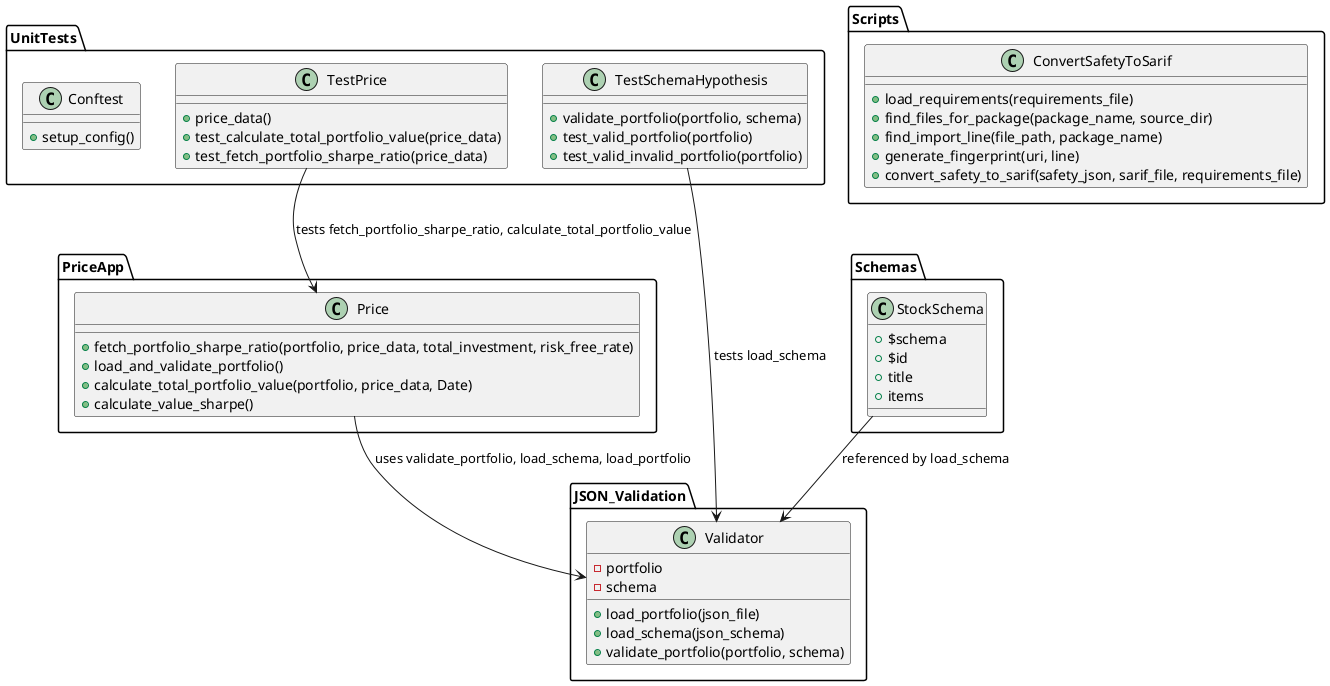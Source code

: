 @startuml
' Package diagram for the project structure

package "JSON_Validation" {
  class "Validator" {
    +load_portfolio(json_file)
    +load_schema(json_schema)
    +validate_portfolio(portfolio, schema)
    -portfolio
    -schema
  }
}

package "PriceApp" {
  class "Price" {
    +fetch_portfolio_sharpe_ratio(portfolio, price_data, total_investment, risk_free_rate)
    +load_and_validate_portfolio()
    +calculate_total_portfolio_value(portfolio, price_data, Date)
    +calculate_value_sharpe()
  }
}

package "Scripts" {
  class "ConvertSafetyToSarif" {
    +load_requirements(requirements_file)
    +find_files_for_package(package_name, source_dir)
    +find_import_line(file_path, package_name)
    +generate_fingerprint(uri, line)
    +convert_safety_to_sarif(safety_json, sarif_file, requirements_file)
  }
}

package "UnitTests" {
  class "TestPrice" {
    +price_data()
    +test_calculate_total_portfolio_value(price_data)
    +test_fetch_portfolio_sharpe_ratio(price_data)
  }

  class "TestSchemaHypothesis" {
    +validate_portfolio(portfolio, schema)
    +test_valid_portfolio(portfolio)
    +test_valid_invalid_portfolio(portfolio)
  }

  class "Conftest" {
    +setup_config()
  }
}

package "Schemas" {
  class "StockSchema" {
    +$schema
    +$id
    +title
    +items
  }
}

' Relationships

' JSON_Validation -> PriceApp
PriceApp.Price --> JSON_Validation.Validator : uses validate_portfolio, load_schema, load_portfolio

' PriceApp dependencies (Removed external libraries)
' PriceApp.Price --> yfinance : uses yf.download
' PriceApp.Price --> pandas : uses pd.DataFrame, pd.isnull
' PriceApp.Price --> datetime : uses datetime.today().strftime

' Scripts dependencies (Removed external libraries)
' Scripts.ConvertSafetyToSarif --> JSON_Validation.Validator : uses load_requirements
' Scripts.ConvertSafetyToSarif --> os : uses os
' Scripts.ConvertSafetyToSarif --> hashlib : uses hashlib
' Scripts.ConvertSafetyToSarif --> re : uses regex

' UnitTest dependencies
UnitTests.TestPrice --> PriceApp.Price : tests fetch_portfolio_sharpe_ratio, calculate_total_portfolio_value
UnitTests.TestSchemaHypothesis --> JSON_Validation.Validator : tests load_schema

' Other Relationships
Schemas.StockSchema --> JSON_Validation.Validator : referenced by load_schema

@enduml
